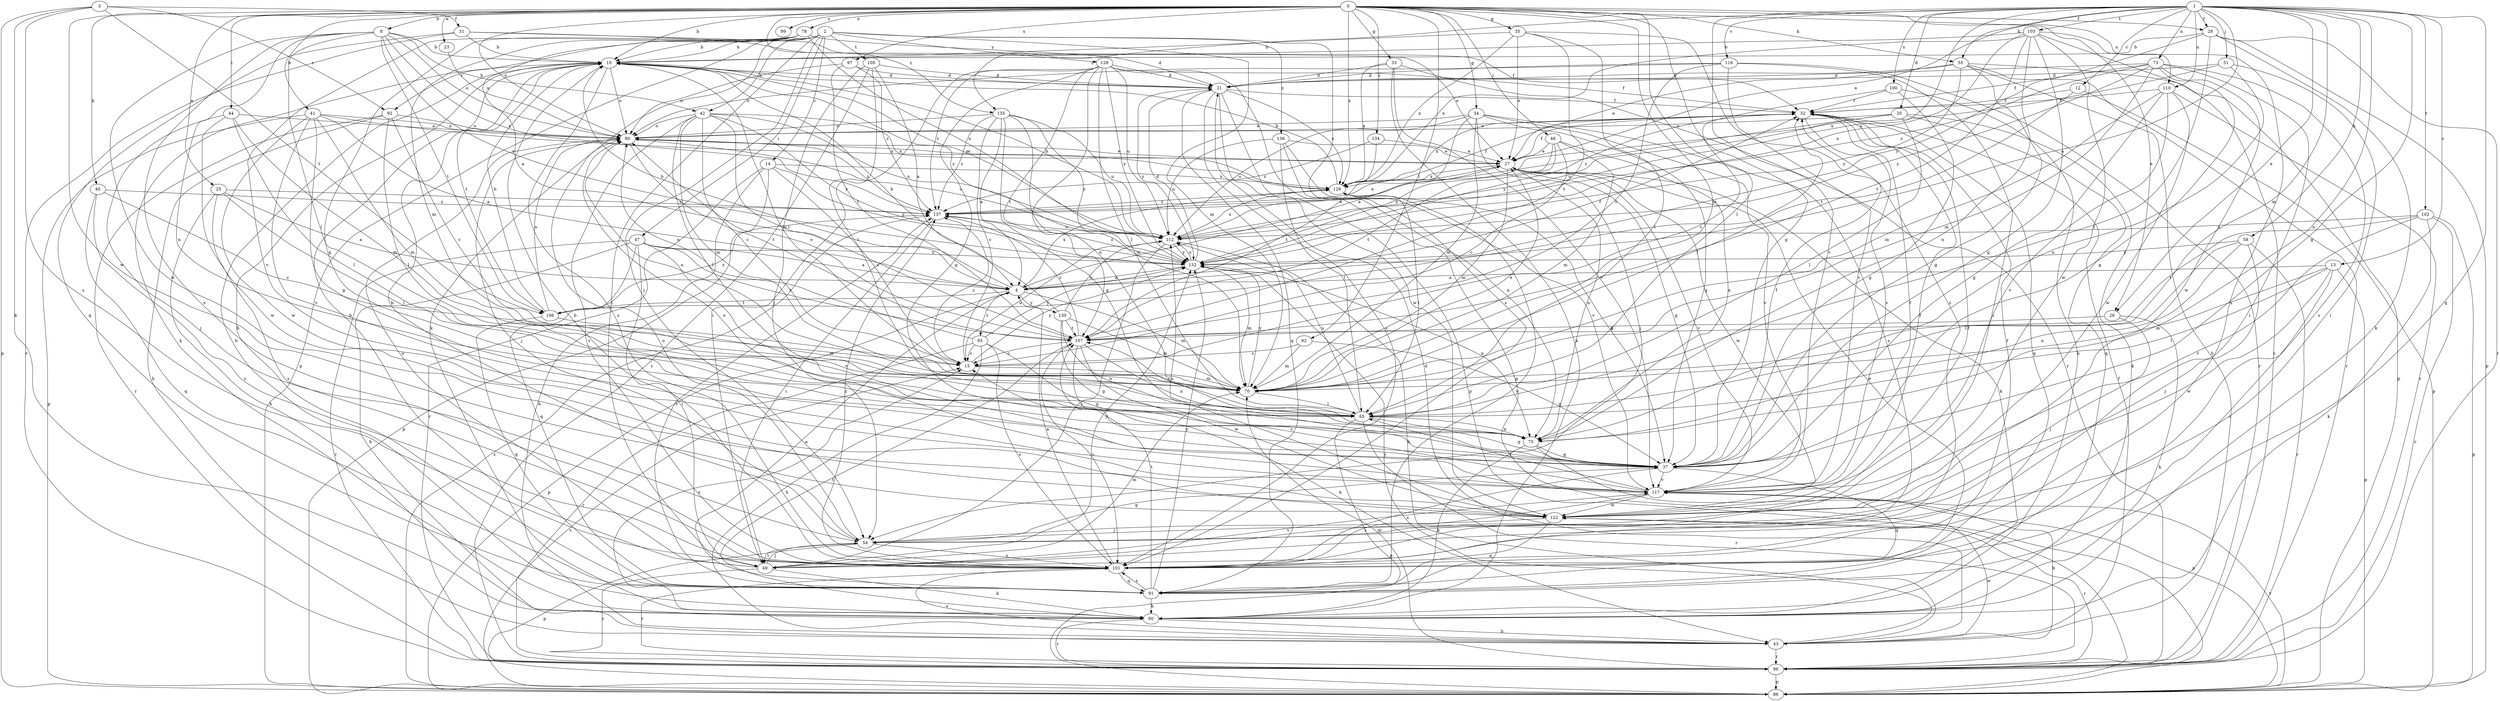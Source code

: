 strict digraph  {
0;
1;
2;
3;
4;
8;
10;
12;
13;
14;
15;
20;
21;
23;
25;
26;
27;
28;
31;
32;
33;
34;
35;
37;
40;
41;
42;
43;
44;
46;
47;
49;
51;
54;
55;
58;
60;
62;
65;
70;
73;
75;
78;
80;
86;
91;
92;
93;
96;
97;
99;
100;
101;
102;
103;
105;
106;
107;
110;
112;
116;
117;
122;
126;
128;
130;
132;
134;
135;
136;
137;
0 -> 8  [label=b];
0 -> 10  [label=b];
0 -> 23  [label=e];
0 -> 25  [label=e];
0 -> 26  [label=e];
0 -> 28  [label=f];
0 -> 33  [label=g];
0 -> 34  [label=g];
0 -> 35  [label=g];
0 -> 37  [label=g];
0 -> 40  [label=h];
0 -> 41  [label=h];
0 -> 44  [label=i];
0 -> 46  [label=i];
0 -> 55  [label=k];
0 -> 62  [label=l];
0 -> 65  [label=l];
0 -> 70  [label=m];
0 -> 78  [label=o];
0 -> 80  [label=o];
0 -> 97  [label=s];
0 -> 99  [label=s];
0 -> 110  [label=u];
0 -> 122  [label=w];
0 -> 126  [label=x];
0 -> 134  [label=z];
0 -> 135  [label=z];
1 -> 4  [label=a];
1 -> 12  [label=c];
1 -> 13  [label=c];
1 -> 20  [label=d];
1 -> 26  [label=e];
1 -> 27  [label=e];
1 -> 28  [label=f];
1 -> 37  [label=g];
1 -> 51  [label=j];
1 -> 55  [label=k];
1 -> 58  [label=k];
1 -> 70  [label=m];
1 -> 73  [label=n];
1 -> 75  [label=n];
1 -> 91  [label=q];
1 -> 100  [label=s];
1 -> 102  [label=t];
1 -> 103  [label=t];
1 -> 110  [label=u];
1 -> 112  [label=u];
1 -> 116  [label=v];
1 -> 117  [label=v];
1 -> 135  [label=z];
2 -> 10  [label=b];
2 -> 14  [label=c];
2 -> 42  [label=h];
2 -> 47  [label=i];
2 -> 49  [label=i];
2 -> 54  [label=j];
2 -> 60  [label=k];
2 -> 70  [label=m];
2 -> 86  [label=p];
2 -> 92  [label=r];
2 -> 101  [label=s];
2 -> 105  [label=t];
2 -> 128  [label=y];
2 -> 136  [label=z];
3 -> 31  [label=f];
3 -> 60  [label=k];
3 -> 86  [label=p];
3 -> 92  [label=r];
3 -> 101  [label=s];
3 -> 106  [label=t];
4 -> 10  [label=b];
4 -> 32  [label=f];
4 -> 70  [label=m];
4 -> 86  [label=p];
4 -> 93  [label=r];
4 -> 106  [label=t];
4 -> 126  [label=x];
4 -> 130  [label=y];
8 -> 10  [label=b];
8 -> 42  [label=h];
8 -> 65  [label=l];
8 -> 75  [label=n];
8 -> 80  [label=o];
8 -> 101  [label=s];
8 -> 106  [label=t];
8 -> 122  [label=w];
8 -> 132  [label=y];
8 -> 137  [label=z];
10 -> 21  [label=d];
10 -> 60  [label=k];
10 -> 70  [label=m];
10 -> 80  [label=o];
10 -> 101  [label=s];
10 -> 106  [label=t];
10 -> 112  [label=u];
10 -> 132  [label=y];
12 -> 32  [label=f];
12 -> 86  [label=p];
12 -> 106  [label=t];
13 -> 4  [label=a];
13 -> 65  [label=l];
13 -> 70  [label=m];
13 -> 86  [label=p];
13 -> 101  [label=s];
13 -> 122  [label=w];
14 -> 15  [label=c];
14 -> 43  [label=h];
14 -> 86  [label=p];
14 -> 96  [label=r];
14 -> 126  [label=x];
14 -> 132  [label=y];
15 -> 70  [label=m];
15 -> 112  [label=u];
15 -> 132  [label=y];
15 -> 137  [label=z];
20 -> 60  [label=k];
20 -> 65  [label=l];
20 -> 80  [label=o];
20 -> 91  [label=q];
20 -> 112  [label=u];
20 -> 137  [label=z];
21 -> 32  [label=f];
21 -> 86  [label=p];
21 -> 91  [label=q];
21 -> 101  [label=s];
21 -> 122  [label=w];
21 -> 126  [label=x];
21 -> 132  [label=y];
23 -> 80  [label=o];
25 -> 4  [label=a];
25 -> 60  [label=k];
25 -> 65  [label=l];
25 -> 101  [label=s];
25 -> 137  [label=z];
26 -> 54  [label=j];
26 -> 60  [label=k];
26 -> 107  [label=t];
27 -> 32  [label=f];
27 -> 37  [label=g];
27 -> 60  [label=k];
27 -> 70  [label=m];
27 -> 75  [label=n];
27 -> 80  [label=o];
27 -> 117  [label=v];
27 -> 122  [label=w];
27 -> 126  [label=x];
28 -> 10  [label=b];
28 -> 60  [label=k];
28 -> 65  [label=l];
28 -> 86  [label=p];
28 -> 96  [label=r];
28 -> 132  [label=y];
31 -> 10  [label=b];
31 -> 27  [label=e];
31 -> 32  [label=f];
31 -> 91  [label=q];
31 -> 96  [label=r];
32 -> 80  [label=o];
32 -> 91  [label=q];
32 -> 117  [label=v];
32 -> 126  [label=x];
32 -> 132  [label=y];
33 -> 21  [label=d];
33 -> 60  [label=k];
33 -> 96  [label=r];
33 -> 117  [label=v];
33 -> 126  [label=x];
34 -> 4  [label=a];
34 -> 37  [label=g];
34 -> 54  [label=j];
34 -> 70  [label=m];
34 -> 80  [label=o];
34 -> 101  [label=s];
34 -> 112  [label=u];
34 -> 117  [label=v];
35 -> 10  [label=b];
35 -> 27  [label=e];
35 -> 65  [label=l];
35 -> 101  [label=s];
35 -> 107  [label=t];
35 -> 126  [label=x];
37 -> 32  [label=f];
37 -> 91  [label=q];
37 -> 101  [label=s];
37 -> 117  [label=v];
40 -> 15  [label=c];
40 -> 91  [label=q];
40 -> 101  [label=s];
40 -> 137  [label=z];
41 -> 4  [label=a];
41 -> 37  [label=g];
41 -> 70  [label=m];
41 -> 80  [label=o];
41 -> 86  [label=p];
41 -> 117  [label=v];
41 -> 122  [label=w];
41 -> 126  [label=x];
42 -> 15  [label=c];
42 -> 65  [label=l];
42 -> 70  [label=m];
42 -> 80  [label=o];
42 -> 101  [label=s];
42 -> 107  [label=t];
42 -> 112  [label=u];
42 -> 126  [label=x];
42 -> 132  [label=y];
43 -> 21  [label=d];
43 -> 32  [label=f];
43 -> 96  [label=r];
43 -> 101  [label=s];
43 -> 122  [label=w];
43 -> 132  [label=y];
44 -> 54  [label=j];
44 -> 65  [label=l];
44 -> 70  [label=m];
44 -> 80  [label=o];
44 -> 122  [label=w];
46 -> 15  [label=c];
46 -> 27  [label=e];
46 -> 70  [label=m];
46 -> 75  [label=n];
46 -> 107  [label=t];
46 -> 132  [label=y];
47 -> 4  [label=a];
47 -> 43  [label=h];
47 -> 49  [label=i];
47 -> 91  [label=q];
47 -> 96  [label=r];
47 -> 107  [label=t];
47 -> 117  [label=v];
47 -> 132  [label=y];
49 -> 10  [label=b];
49 -> 54  [label=j];
49 -> 60  [label=k];
49 -> 70  [label=m];
49 -> 80  [label=o];
49 -> 96  [label=r];
49 -> 117  [label=v];
49 -> 132  [label=y];
51 -> 21  [label=d];
51 -> 49  [label=i];
51 -> 75  [label=n];
51 -> 126  [label=x];
54 -> 10  [label=b];
54 -> 32  [label=f];
54 -> 37  [label=g];
54 -> 49  [label=i];
54 -> 80  [label=o];
54 -> 86  [label=p];
54 -> 101  [label=s];
55 -> 21  [label=d];
55 -> 27  [label=e];
55 -> 37  [label=g];
55 -> 43  [label=h];
55 -> 86  [label=p];
55 -> 96  [label=r];
55 -> 132  [label=y];
58 -> 54  [label=j];
58 -> 65  [label=l];
58 -> 75  [label=n];
58 -> 96  [label=r];
58 -> 132  [label=y];
60 -> 10  [label=b];
60 -> 15  [label=c];
60 -> 43  [label=h];
60 -> 96  [label=r];
60 -> 107  [label=t];
62 -> 15  [label=c];
62 -> 37  [label=g];
62 -> 70  [label=m];
65 -> 37  [label=g];
65 -> 75  [label=n];
65 -> 86  [label=p];
65 -> 96  [label=r];
65 -> 107  [label=t];
65 -> 112  [label=u];
70 -> 27  [label=e];
70 -> 32  [label=f];
70 -> 65  [label=l];
70 -> 80  [label=o];
70 -> 132  [label=y];
73 -> 21  [label=d];
73 -> 32  [label=f];
73 -> 37  [label=g];
73 -> 49  [label=i];
73 -> 70  [label=m];
73 -> 101  [label=s];
73 -> 122  [label=w];
73 -> 132  [label=y];
73 -> 137  [label=z];
75 -> 37  [label=g];
75 -> 60  [label=k];
75 -> 86  [label=p];
78 -> 4  [label=a];
78 -> 10  [label=b];
78 -> 21  [label=d];
78 -> 37  [label=g];
78 -> 70  [label=m];
78 -> 112  [label=u];
78 -> 117  [label=v];
80 -> 27  [label=e];
80 -> 54  [label=j];
80 -> 107  [label=t];
80 -> 112  [label=u];
80 -> 137  [label=z];
86 -> 15  [label=c];
86 -> 117  [label=v];
86 -> 137  [label=z];
91 -> 4  [label=a];
91 -> 10  [label=b];
91 -> 27  [label=e];
91 -> 60  [label=k];
91 -> 101  [label=s];
91 -> 107  [label=t];
91 -> 126  [label=x];
91 -> 132  [label=y];
91 -> 137  [label=z];
92 -> 15  [label=c];
92 -> 43  [label=h];
92 -> 65  [label=l];
92 -> 80  [label=o];
92 -> 96  [label=r];
93 -> 15  [label=c];
93 -> 37  [label=g];
93 -> 43  [label=h];
93 -> 80  [label=o];
93 -> 96  [label=r];
93 -> 101  [label=s];
93 -> 132  [label=y];
96 -> 70  [label=m];
96 -> 86  [label=p];
97 -> 21  [label=d];
97 -> 80  [label=o];
97 -> 107  [label=t];
97 -> 137  [label=z];
100 -> 15  [label=c];
100 -> 32  [label=f];
100 -> 37  [label=g];
100 -> 60  [label=k];
101 -> 4  [label=a];
101 -> 10  [label=b];
101 -> 32  [label=f];
101 -> 91  [label=q];
101 -> 96  [label=r];
101 -> 137  [label=z];
102 -> 60  [label=k];
102 -> 86  [label=p];
102 -> 96  [label=r];
102 -> 107  [label=t];
102 -> 112  [label=u];
102 -> 117  [label=v];
103 -> 10  [label=b];
103 -> 37  [label=g];
103 -> 75  [label=n];
103 -> 96  [label=r];
103 -> 101  [label=s];
103 -> 107  [label=t];
103 -> 112  [label=u];
103 -> 122  [label=w];
103 -> 126  [label=x];
105 -> 4  [label=a];
105 -> 21  [label=d];
105 -> 54  [label=j];
105 -> 65  [label=l];
105 -> 96  [label=r];
106 -> 10  [label=b];
106 -> 70  [label=m];
106 -> 80  [label=o];
106 -> 91  [label=q];
106 -> 137  [label=z];
107 -> 15  [label=c];
107 -> 43  [label=h];
107 -> 75  [label=n];
107 -> 80  [label=o];
107 -> 101  [label=s];
107 -> 122  [label=w];
107 -> 137  [label=z];
110 -> 32  [label=f];
110 -> 37  [label=g];
110 -> 70  [label=m];
110 -> 96  [label=r];
110 -> 117  [label=v];
110 -> 122  [label=w];
112 -> 10  [label=b];
112 -> 27  [label=e];
112 -> 43  [label=h];
112 -> 49  [label=i];
112 -> 132  [label=y];
116 -> 21  [label=d];
116 -> 49  [label=i];
116 -> 80  [label=o];
116 -> 96  [label=r];
116 -> 107  [label=t];
116 -> 117  [label=v];
117 -> 15  [label=c];
117 -> 32  [label=f];
117 -> 43  [label=h];
117 -> 65  [label=l];
117 -> 80  [label=o];
117 -> 101  [label=s];
117 -> 122  [label=w];
122 -> 32  [label=f];
122 -> 54  [label=j];
122 -> 91  [label=q];
122 -> 96  [label=r];
122 -> 112  [label=u];
126 -> 10  [label=b];
126 -> 32  [label=f];
126 -> 37  [label=g];
126 -> 65  [label=l];
126 -> 112  [label=u];
126 -> 137  [label=z];
128 -> 21  [label=d];
128 -> 32  [label=f];
128 -> 37  [label=g];
128 -> 49  [label=i];
128 -> 65  [label=l];
128 -> 75  [label=n];
128 -> 86  [label=p];
128 -> 107  [label=t];
128 -> 112  [label=u];
128 -> 132  [label=y];
128 -> 137  [label=z];
130 -> 10  [label=b];
130 -> 37  [label=g];
130 -> 70  [label=m];
130 -> 75  [label=n];
130 -> 107  [label=t];
130 -> 112  [label=u];
132 -> 4  [label=a];
132 -> 21  [label=d];
132 -> 70  [label=m];
132 -> 75  [label=n];
132 -> 112  [label=u];
132 -> 137  [label=z];
134 -> 27  [label=e];
134 -> 107  [label=t];
134 -> 137  [label=z];
135 -> 4  [label=a];
135 -> 15  [label=c];
135 -> 37  [label=g];
135 -> 70  [label=m];
135 -> 80  [label=o];
135 -> 112  [label=u];
135 -> 132  [label=y];
135 -> 137  [label=z];
136 -> 27  [label=e];
136 -> 65  [label=l];
136 -> 75  [label=n];
136 -> 112  [label=u];
136 -> 117  [label=v];
137 -> 27  [label=e];
137 -> 49  [label=i];
137 -> 112  [label=u];
}
